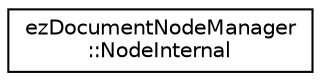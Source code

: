 digraph "Graphical Class Hierarchy"
{
 // LATEX_PDF_SIZE
  edge [fontname="Helvetica",fontsize="10",labelfontname="Helvetica",labelfontsize="10"];
  node [fontname="Helvetica",fontsize="10",shape=record];
  rankdir="LR";
  Node0 [label="ezDocumentNodeManager\l::NodeInternal",height=0.2,width=0.4,color="black", fillcolor="white", style="filled",URL="$d7/d45/structez_document_node_manager_1_1_node_internal.htm",tooltip=" "];
}
